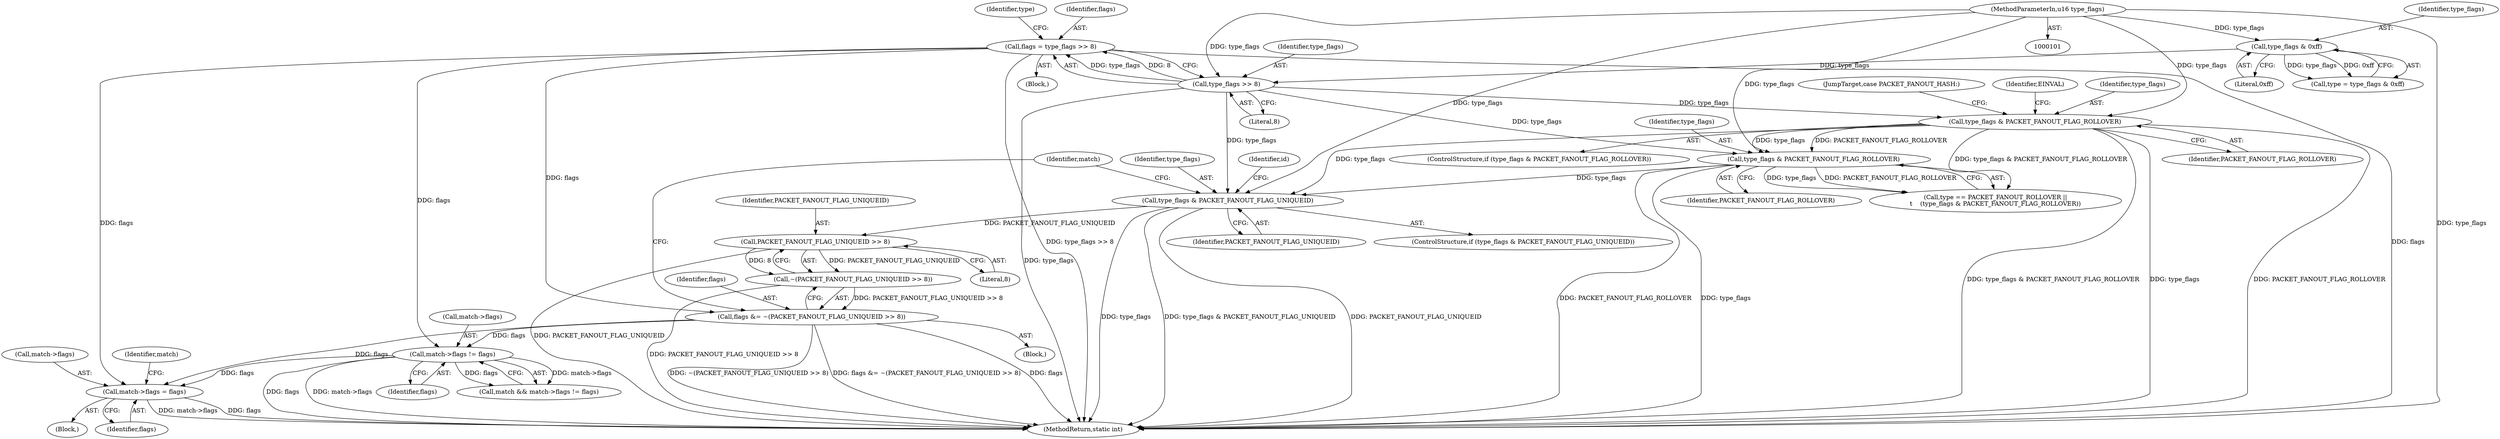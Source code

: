 digraph "0_linux_008ba2a13f2d04c947adc536d19debb8fe66f110@pointer" {
"1000318" [label="(Call,match->flags = flags)"];
"1000124" [label="(Call,flags = type_flags >> 8)"];
"1000126" [label="(Call,type_flags >> 8)"];
"1000120" [label="(Call,type_flags & 0xff)"];
"1000104" [label="(MethodParameterIn,u16 type_flags)"];
"1000276" [label="(Call,match->flags != flags)"];
"1000239" [label="(Call,flags &= ~(PACKET_FANOUT_FLAG_UNIQUEID >> 8))"];
"1000241" [label="(Call,~(PACKET_FANOUT_FLAG_UNIQUEID >> 8))"];
"1000242" [label="(Call,PACKET_FANOUT_FLAG_UNIQUEID >> 8)"];
"1000213" [label="(Call,type_flags & PACKET_FANOUT_FLAG_UNIQUEID)"];
"1000135" [label="(Call,type_flags & PACKET_FANOUT_FLAG_ROLLOVER)"];
"1000170" [label="(Call,type_flags & PACKET_FANOUT_FLAG_ROLLOVER)"];
"1000131" [label="(Identifier,type)"];
"1000242" [label="(Call,PACKET_FANOUT_FLAG_UNIQUEID >> 8)"];
"1000243" [label="(Identifier,PACKET_FANOUT_FLAG_UNIQUEID)"];
"1000213" [label="(Call,type_flags & PACKET_FANOUT_FLAG_UNIQUEID)"];
"1000276" [label="(Call,match->flags != flags)"];
"1000137" [label="(Identifier,PACKET_FANOUT_FLAG_ROLLOVER)"];
"1000104" [label="(MethodParameterIn,u16 type_flags)"];
"1000141" [label="(JumpTarget,case PACKET_FANOUT_HASH:)"];
"1000219" [label="(Identifier,id)"];
"1000172" [label="(Identifier,PACKET_FANOUT_FLAG_ROLLOVER)"];
"1000118" [label="(Call,type = type_flags & 0xff)"];
"1000285" [label="(Block,)"];
"1000120" [label="(Call,type_flags & 0xff)"];
"1000214" [label="(Identifier,type_flags)"];
"1000326" [label="(Identifier,match)"];
"1000140" [label="(Identifier,EINVAL)"];
"1000125" [label="(Identifier,flags)"];
"1000171" [label="(Identifier,type_flags)"];
"1000136" [label="(Identifier,type_flags)"];
"1000318" [label="(Call,match->flags = flags)"];
"1000121" [label="(Identifier,type_flags)"];
"1000239" [label="(Call,flags &= ~(PACKET_FANOUT_FLAG_UNIQUEID >> 8))"];
"1000127" [label="(Identifier,type_flags)"];
"1000322" [label="(Identifier,flags)"];
"1000166" [label="(Call,type == PACKET_FANOUT_ROLLOVER ||\n\t    (type_flags & PACKET_FANOUT_FLAG_ROLLOVER))"];
"1000134" [label="(ControlStructure,if (type_flags & PACKET_FANOUT_FLAG_ROLLOVER))"];
"1000128" [label="(Literal,8)"];
"1000126" [label="(Call,type_flags >> 8)"];
"1000135" [label="(Call,type_flags & PACKET_FANOUT_FLAG_ROLLOVER)"];
"1000244" [label="(Literal,8)"];
"1000240" [label="(Identifier,flags)"];
"1000319" [label="(Call,match->flags)"];
"1000212" [label="(ControlStructure,if (type_flags & PACKET_FANOUT_FLAG_UNIQUEID))"];
"1000122" [label="(Literal,0xff)"];
"1000105" [label="(Block,)"];
"1000246" [label="(Identifier,match)"];
"1000170" [label="(Call,type_flags & PACKET_FANOUT_FLAG_ROLLOVER)"];
"1000277" [label="(Call,match->flags)"];
"1000516" [label="(MethodReturn,static int)"];
"1000215" [label="(Identifier,PACKET_FANOUT_FLAG_UNIQUEID)"];
"1000241" [label="(Call,~(PACKET_FANOUT_FLAG_UNIQUEID >> 8))"];
"1000274" [label="(Call,match && match->flags != flags)"];
"1000280" [label="(Identifier,flags)"];
"1000216" [label="(Block,)"];
"1000124" [label="(Call,flags = type_flags >> 8)"];
"1000318" -> "1000285"  [label="AST: "];
"1000318" -> "1000322"  [label="CFG: "];
"1000319" -> "1000318"  [label="AST: "];
"1000322" -> "1000318"  [label="AST: "];
"1000326" -> "1000318"  [label="CFG: "];
"1000318" -> "1000516"  [label="DDG: match->flags"];
"1000318" -> "1000516"  [label="DDG: flags"];
"1000124" -> "1000318"  [label="DDG: flags"];
"1000276" -> "1000318"  [label="DDG: flags"];
"1000239" -> "1000318"  [label="DDG: flags"];
"1000124" -> "1000105"  [label="AST: "];
"1000124" -> "1000126"  [label="CFG: "];
"1000125" -> "1000124"  [label="AST: "];
"1000126" -> "1000124"  [label="AST: "];
"1000131" -> "1000124"  [label="CFG: "];
"1000124" -> "1000516"  [label="DDG: type_flags >> 8"];
"1000124" -> "1000516"  [label="DDG: flags"];
"1000126" -> "1000124"  [label="DDG: type_flags"];
"1000126" -> "1000124"  [label="DDG: 8"];
"1000124" -> "1000239"  [label="DDG: flags"];
"1000124" -> "1000276"  [label="DDG: flags"];
"1000126" -> "1000128"  [label="CFG: "];
"1000127" -> "1000126"  [label="AST: "];
"1000128" -> "1000126"  [label="AST: "];
"1000126" -> "1000516"  [label="DDG: type_flags"];
"1000120" -> "1000126"  [label="DDG: type_flags"];
"1000104" -> "1000126"  [label="DDG: type_flags"];
"1000126" -> "1000135"  [label="DDG: type_flags"];
"1000126" -> "1000170"  [label="DDG: type_flags"];
"1000126" -> "1000213"  [label="DDG: type_flags"];
"1000120" -> "1000118"  [label="AST: "];
"1000120" -> "1000122"  [label="CFG: "];
"1000121" -> "1000120"  [label="AST: "];
"1000122" -> "1000120"  [label="AST: "];
"1000118" -> "1000120"  [label="CFG: "];
"1000120" -> "1000118"  [label="DDG: type_flags"];
"1000120" -> "1000118"  [label="DDG: 0xff"];
"1000104" -> "1000120"  [label="DDG: type_flags"];
"1000104" -> "1000101"  [label="AST: "];
"1000104" -> "1000516"  [label="DDG: type_flags"];
"1000104" -> "1000135"  [label="DDG: type_flags"];
"1000104" -> "1000170"  [label="DDG: type_flags"];
"1000104" -> "1000213"  [label="DDG: type_flags"];
"1000276" -> "1000274"  [label="AST: "];
"1000276" -> "1000280"  [label="CFG: "];
"1000277" -> "1000276"  [label="AST: "];
"1000280" -> "1000276"  [label="AST: "];
"1000274" -> "1000276"  [label="CFG: "];
"1000276" -> "1000516"  [label="DDG: flags"];
"1000276" -> "1000516"  [label="DDG: match->flags"];
"1000276" -> "1000274"  [label="DDG: match->flags"];
"1000276" -> "1000274"  [label="DDG: flags"];
"1000239" -> "1000276"  [label="DDG: flags"];
"1000239" -> "1000216"  [label="AST: "];
"1000239" -> "1000241"  [label="CFG: "];
"1000240" -> "1000239"  [label="AST: "];
"1000241" -> "1000239"  [label="AST: "];
"1000246" -> "1000239"  [label="CFG: "];
"1000239" -> "1000516"  [label="DDG: flags &= ~(PACKET_FANOUT_FLAG_UNIQUEID >> 8)"];
"1000239" -> "1000516"  [label="DDG: flags"];
"1000239" -> "1000516"  [label="DDG: ~(PACKET_FANOUT_FLAG_UNIQUEID >> 8)"];
"1000241" -> "1000239"  [label="DDG: PACKET_FANOUT_FLAG_UNIQUEID >> 8"];
"1000241" -> "1000242"  [label="CFG: "];
"1000242" -> "1000241"  [label="AST: "];
"1000241" -> "1000516"  [label="DDG: PACKET_FANOUT_FLAG_UNIQUEID >> 8"];
"1000242" -> "1000241"  [label="DDG: PACKET_FANOUT_FLAG_UNIQUEID"];
"1000242" -> "1000241"  [label="DDG: 8"];
"1000242" -> "1000244"  [label="CFG: "];
"1000243" -> "1000242"  [label="AST: "];
"1000244" -> "1000242"  [label="AST: "];
"1000242" -> "1000516"  [label="DDG: PACKET_FANOUT_FLAG_UNIQUEID"];
"1000213" -> "1000242"  [label="DDG: PACKET_FANOUT_FLAG_UNIQUEID"];
"1000213" -> "1000212"  [label="AST: "];
"1000213" -> "1000215"  [label="CFG: "];
"1000214" -> "1000213"  [label="AST: "];
"1000215" -> "1000213"  [label="AST: "];
"1000219" -> "1000213"  [label="CFG: "];
"1000246" -> "1000213"  [label="CFG: "];
"1000213" -> "1000516"  [label="DDG: type_flags"];
"1000213" -> "1000516"  [label="DDG: type_flags & PACKET_FANOUT_FLAG_UNIQUEID"];
"1000213" -> "1000516"  [label="DDG: PACKET_FANOUT_FLAG_UNIQUEID"];
"1000135" -> "1000213"  [label="DDG: type_flags"];
"1000170" -> "1000213"  [label="DDG: type_flags"];
"1000135" -> "1000134"  [label="AST: "];
"1000135" -> "1000137"  [label="CFG: "];
"1000136" -> "1000135"  [label="AST: "];
"1000137" -> "1000135"  [label="AST: "];
"1000140" -> "1000135"  [label="CFG: "];
"1000141" -> "1000135"  [label="CFG: "];
"1000135" -> "1000516"  [label="DDG: type_flags & PACKET_FANOUT_FLAG_ROLLOVER"];
"1000135" -> "1000516"  [label="DDG: type_flags"];
"1000135" -> "1000516"  [label="DDG: PACKET_FANOUT_FLAG_ROLLOVER"];
"1000135" -> "1000166"  [label="DDG: type_flags & PACKET_FANOUT_FLAG_ROLLOVER"];
"1000135" -> "1000170"  [label="DDG: type_flags"];
"1000135" -> "1000170"  [label="DDG: PACKET_FANOUT_FLAG_ROLLOVER"];
"1000170" -> "1000166"  [label="AST: "];
"1000170" -> "1000172"  [label="CFG: "];
"1000171" -> "1000170"  [label="AST: "];
"1000172" -> "1000170"  [label="AST: "];
"1000166" -> "1000170"  [label="CFG: "];
"1000170" -> "1000516"  [label="DDG: PACKET_FANOUT_FLAG_ROLLOVER"];
"1000170" -> "1000516"  [label="DDG: type_flags"];
"1000170" -> "1000166"  [label="DDG: type_flags"];
"1000170" -> "1000166"  [label="DDG: PACKET_FANOUT_FLAG_ROLLOVER"];
}
